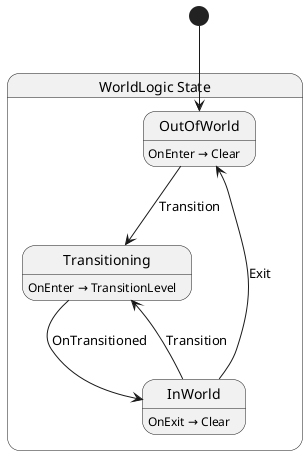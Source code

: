 @startuml WorldLogic
state "WorldLogic State" as Yolk_Level_WorldLogic_State {
  state "OutOfWorld" as Yolk_Level_WorldLogic_State_OutOfWorld
  state "InWorld" as Yolk_Level_WorldLogic_State_InWorld
  state "Transitioning" as Yolk_Level_WorldLogic_State_Transitioning
}

Yolk_Level_WorldLogic_State_InWorld --> Yolk_Level_WorldLogic_State_OutOfWorld : Exit
Yolk_Level_WorldLogic_State_InWorld --> Yolk_Level_WorldLogic_State_Transitioning : Transition
Yolk_Level_WorldLogic_State_OutOfWorld --> Yolk_Level_WorldLogic_State_Transitioning : Transition
Yolk_Level_WorldLogic_State_Transitioning --> Yolk_Level_WorldLogic_State_InWorld : OnTransitioned

Yolk_Level_WorldLogic_State_InWorld : OnExit → Clear
Yolk_Level_WorldLogic_State_OutOfWorld : OnEnter → Clear
Yolk_Level_WorldLogic_State_Transitioning : OnEnter → TransitionLevel

[*] --> Yolk_Level_WorldLogic_State_OutOfWorld
@enduml